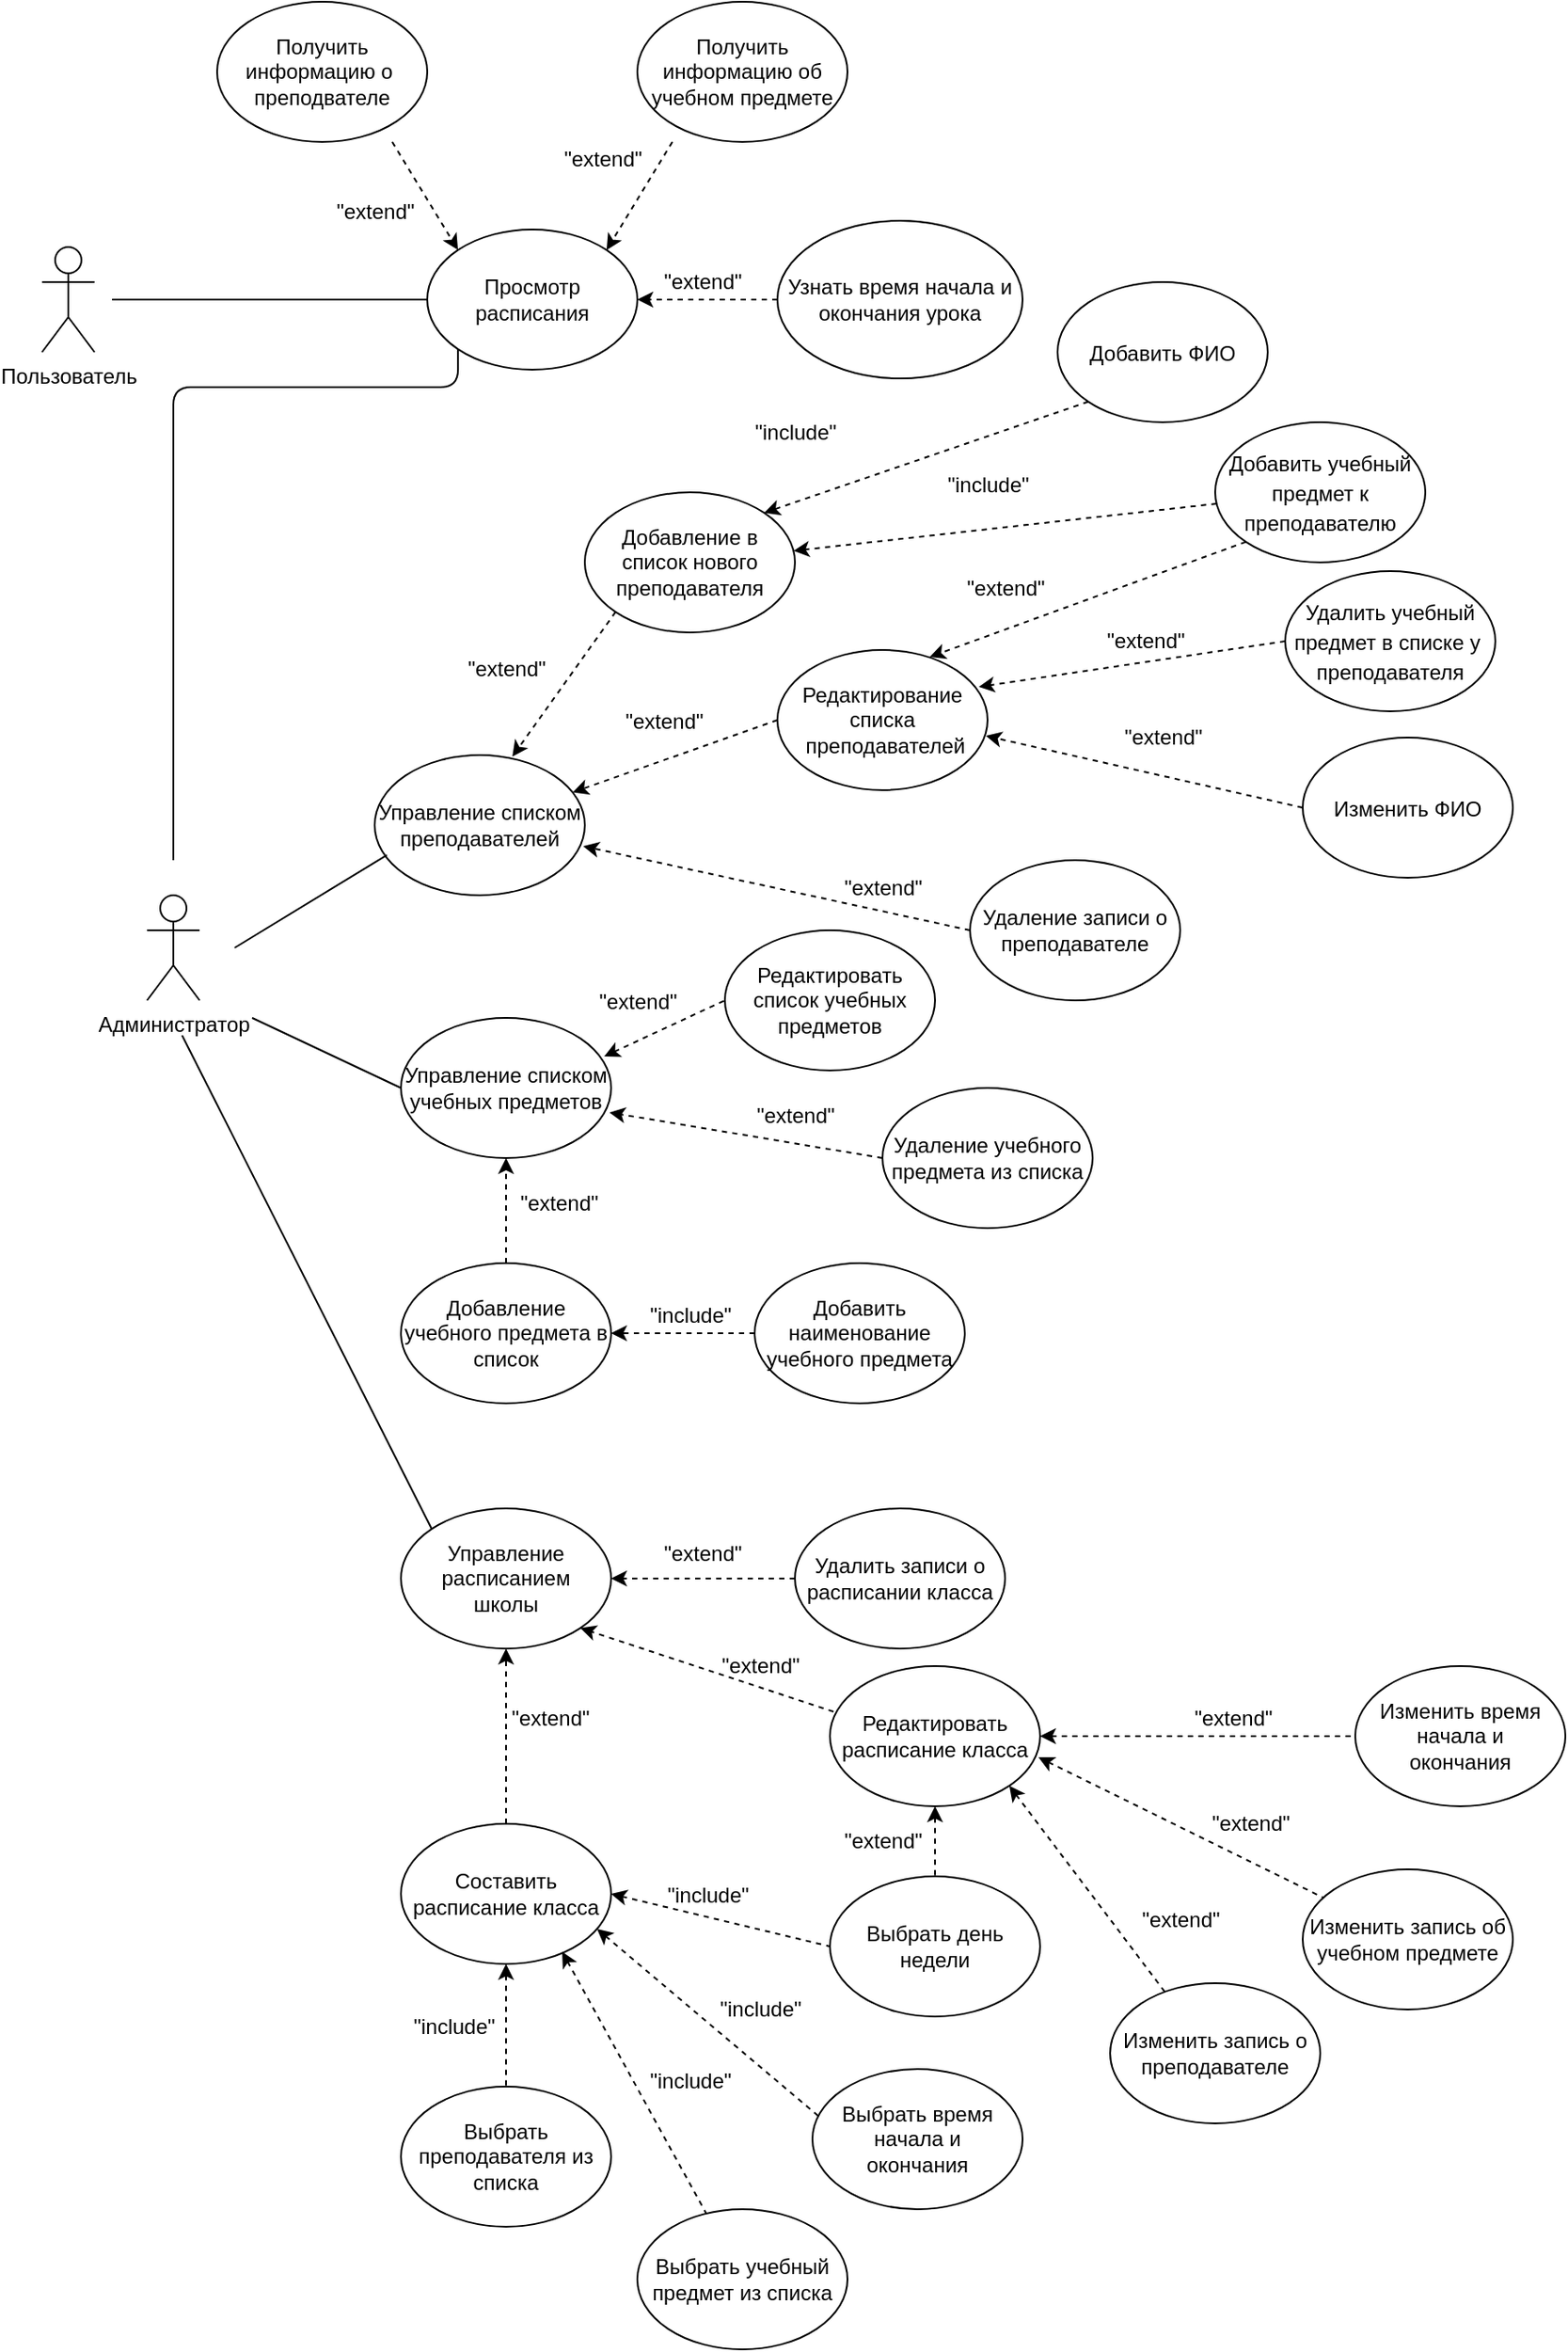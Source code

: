 <mxfile version="15.9.4" type="github">
  <diagram id="U9YUFdOewFuoNrLno5C7" name="Page-1">
    <mxGraphModel dx="868" dy="1619" grid="1" gridSize="10" guides="1" tooltips="1" connect="1" arrows="1" fold="1" page="1" pageScale="1" pageWidth="827" pageHeight="1169" math="0" shadow="0">
      <root>
        <mxCell id="0" />
        <mxCell id="1" parent="0" />
        <mxCell id="TM5iR6sep-qzJjjhXm-r-1" value="Пользователь" style="shape=umlActor;verticalLabelPosition=bottom;verticalAlign=top;html=1;outlineConnect=0;strokeWidth=1;" parent="1" vertex="1">
          <mxGeometry x="130" y="30" width="30" height="60" as="geometry" />
        </mxCell>
        <mxCell id="rDwhiOrbKTiJnj6Wi6EF-13" value="" style="edgeStyle=orthogonalEdgeStyle;rounded=1;orthogonalLoop=1;jettySize=auto;html=1;endArrow=none;endFill=0;entryX=0;entryY=1;entryDx=0;entryDy=0;" parent="1" target="TM5iR6sep-qzJjjhXm-r-4" edge="1">
          <mxGeometry relative="1" as="geometry">
            <mxPoint x="205" y="380" as="sourcePoint" />
            <mxPoint x="205" y="320" as="targetPoint" />
            <Array as="points">
              <mxPoint x="205" y="110" />
              <mxPoint x="368" y="110" />
            </Array>
          </mxGeometry>
        </mxCell>
        <mxCell id="TM5iR6sep-qzJjjhXm-r-2" value="Администратор" style="shape=umlActor;verticalLabelPosition=bottom;verticalAlign=top;html=1;outlineConnect=0;strokeWidth=1;" parent="1" vertex="1">
          <mxGeometry x="190" y="400" width="30" height="60" as="geometry" />
        </mxCell>
        <mxCell id="TM5iR6sep-qzJjjhXm-r-4" value="Просмотр расписания" style="ellipse;whiteSpace=wrap;html=1;strokeWidth=1;" parent="1" vertex="1">
          <mxGeometry x="350" y="20" width="120" height="80" as="geometry" />
        </mxCell>
        <mxCell id="TM5iR6sep-qzJjjhXm-r-10" value="Получить информацию о&amp;nbsp; преподвателе" style="ellipse;whiteSpace=wrap;html=1;strokeWidth=1;" parent="1" vertex="1">
          <mxGeometry x="230" y="-110" width="120" height="80" as="geometry" />
        </mxCell>
        <mxCell id="TM5iR6sep-qzJjjhXm-r-11" value="Получить информацию об учебном предмете" style="ellipse;whiteSpace=wrap;html=1;strokeWidth=1;" parent="1" vertex="1">
          <mxGeometry x="470" y="-110" width="120" height="80" as="geometry" />
        </mxCell>
        <mxCell id="TM5iR6sep-qzJjjhXm-r-12" value="" style="endArrow=classic;html=1;rounded=0;endFill=1;entryX=1;entryY=0;entryDx=0;entryDy=0;strokeWidth=1;dashed=1;" parent="1" target="TM5iR6sep-qzJjjhXm-r-4" edge="1">
          <mxGeometry width="50" height="50" relative="1" as="geometry">
            <mxPoint x="490" y="-30" as="sourcePoint" />
            <mxPoint x="500.5" y="90" as="targetPoint" />
          </mxGeometry>
        </mxCell>
        <mxCell id="TM5iR6sep-qzJjjhXm-r-13" value="" style="endArrow=classic;html=1;rounded=0;endFill=1;entryX=0;entryY=0;entryDx=0;entryDy=0;strokeWidth=1;dashed=1;" parent="1" target="TM5iR6sep-qzJjjhXm-r-4" edge="1">
          <mxGeometry width="50" height="50" relative="1" as="geometry">
            <mxPoint x="330" y="-30" as="sourcePoint" />
            <mxPoint x="399.996" y="110.004" as="targetPoint" />
          </mxGeometry>
        </mxCell>
        <mxCell id="TM5iR6sep-qzJjjhXm-r-15" value="Узнать время начала и окончания урока" style="ellipse;whiteSpace=wrap;html=1;strokeWidth=1;" parent="1" vertex="1">
          <mxGeometry x="550" y="15" width="140" height="90" as="geometry" />
        </mxCell>
        <mxCell id="TM5iR6sep-qzJjjhXm-r-16" value="" style="endArrow=classic;html=1;rounded=0;endFill=1;entryX=1;entryY=0.5;entryDx=0;entryDy=0;strokeWidth=1;exitX=0;exitY=0.5;exitDx=0;exitDy=0;dashed=1;" parent="1" source="TM5iR6sep-qzJjjhXm-r-15" target="TM5iR6sep-qzJjjhXm-r-4" edge="1">
          <mxGeometry width="50" height="50" relative="1" as="geometry">
            <mxPoint x="280" y="60" as="sourcePoint" />
            <mxPoint x="377.574" y="98.284" as="targetPoint" />
          </mxGeometry>
        </mxCell>
        <mxCell id="TM5iR6sep-qzJjjhXm-r-32" value="&lt;font face=&quot;Helvetica&quot;&gt;Управление списком преподавателей&lt;/font&gt;" style="ellipse;whiteSpace=wrap;html=1;fontFamily=Times New Roman;strokeWidth=1;" parent="1" vertex="1">
          <mxGeometry x="320" y="320" width="120" height="80" as="geometry" />
        </mxCell>
        <mxCell id="TM5iR6sep-qzJjjhXm-r-33" value="" style="endArrow=none;html=1;rounded=0;fontFamily=Times New Roman;strokeWidth=1;entryX=0.058;entryY=0.713;entryDx=0;entryDy=0;entryPerimeter=0;" parent="1" target="TM5iR6sep-qzJjjhXm-r-32" edge="1">
          <mxGeometry width="50" height="50" relative="1" as="geometry">
            <mxPoint x="240" y="430" as="sourcePoint" />
            <mxPoint x="335" y="429.5" as="targetPoint" />
          </mxGeometry>
        </mxCell>
        <mxCell id="TM5iR6sep-qzJjjhXm-r-35" value="&lt;font style=&quot;font-size: 12px&quot;&gt;Добавить ФИО&lt;/font&gt;" style="ellipse;whiteSpace=wrap;html=1;fontFamily=Helvetica;fontSize=14;strokeWidth=1;" parent="1" vertex="1">
          <mxGeometry x="710" y="50" width="120" height="80" as="geometry" />
        </mxCell>
        <mxCell id="TM5iR6sep-qzJjjhXm-r-36" value="&lt;font style=&quot;font-size: 12px&quot;&gt;Добавить учебный предмет к преподавателю&lt;/font&gt;" style="ellipse;whiteSpace=wrap;html=1;fontFamily=Helvetica;fontSize=14;strokeWidth=1;" parent="1" vertex="1">
          <mxGeometry x="800" y="130" width="120" height="80" as="geometry" />
        </mxCell>
        <mxCell id="TM5iR6sep-qzJjjhXm-r-37" value="" style="endArrow=classic;html=1;rounded=0;fontFamily=Helvetica;fontSize=12;strokeWidth=1;entryX=1;entryY=0;entryDx=0;entryDy=0;dashed=1;exitX=0;exitY=1;exitDx=0;exitDy=0;" parent="1" source="TM5iR6sep-qzJjjhXm-r-35" target="rDwhiOrbKTiJnj6Wi6EF-16" edge="1">
          <mxGeometry width="50" height="50" relative="1" as="geometry">
            <mxPoint x="285" y="300" as="sourcePoint" />
            <mxPoint x="670" y="270" as="targetPoint" />
          </mxGeometry>
        </mxCell>
        <mxCell id="TM5iR6sep-qzJjjhXm-r-38" value="" style="endArrow=classic;html=1;rounded=0;fontFamily=Helvetica;fontSize=12;strokeWidth=1;dashed=1;" parent="1" source="TM5iR6sep-qzJjjhXm-r-36" target="rDwhiOrbKTiJnj6Wi6EF-16" edge="1">
          <mxGeometry width="50" height="50" relative="1" as="geometry">
            <mxPoint x="405" y="350" as="sourcePoint" />
            <mxPoint x="860" y="260" as="targetPoint" />
          </mxGeometry>
        </mxCell>
        <mxCell id="TM5iR6sep-qzJjjhXm-r-39" value="&lt;h3&gt;&lt;font style=&quot;font-weight: normal ; font-size: 12px&quot;&gt;&quot;include&quot;&lt;/font&gt;&lt;/h3&gt;" style="text;html=1;align=center;verticalAlign=middle;resizable=0;points=[];autosize=1;strokeColor=none;fillColor=none;rotation=0;strokeWidth=1;" parent="1" vertex="1">
          <mxGeometry x="530" y="110" width="60" height="50" as="geometry" />
        </mxCell>
        <mxCell id="TM5iR6sep-qzJjjhXm-r-40" value="&lt;h3&gt;&lt;font style=&quot;font-weight: normal ; font-size: 12px&quot;&gt;&quot;extend&quot;&lt;/font&gt;&lt;/h3&gt;" style="text;html=1;align=center;verticalAlign=middle;resizable=0;points=[];autosize=1;strokeColor=none;fillColor=none;rotation=0;strokeWidth=1;" parent="1" vertex="1">
          <mxGeometry x="455" y="275" width="60" height="50" as="geometry" />
        </mxCell>
        <mxCell id="TM5iR6sep-qzJjjhXm-r-41" value="Управление списком учебных предметов" style="ellipse;whiteSpace=wrap;html=1;fontFamily=Helvetica;fontSize=12;strokeWidth=1;" parent="1" vertex="1">
          <mxGeometry x="335" y="470" width="120" height="80" as="geometry" />
        </mxCell>
        <mxCell id="TM5iR6sep-qzJjjhXm-r-45" value="" style="edgeStyle=orthogonalEdgeStyle;rounded=0;orthogonalLoop=1;jettySize=auto;html=1;fontFamily=Helvetica;fontSize=12;startArrow=none;startFill=0;endArrow=classic;endFill=1;strokeWidth=1;dashed=1;" parent="1" source="TM5iR6sep-qzJjjhXm-r-44" target="TM5iR6sep-qzJjjhXm-r-41" edge="1">
          <mxGeometry relative="1" as="geometry" />
        </mxCell>
        <mxCell id="TM5iR6sep-qzJjjhXm-r-44" value="Добавление учебного предмета в список" style="ellipse;whiteSpace=wrap;html=1;fontFamily=Helvetica;fontSize=12;strokeWidth=1;" parent="1" vertex="1">
          <mxGeometry x="335" y="610" width="120" height="80" as="geometry" />
        </mxCell>
        <mxCell id="TM5iR6sep-qzJjjhXm-r-46" value="&lt;h3&gt;&lt;font style=&quot;font-weight: normal ; font-size: 12px&quot;&gt;&quot;extend&quot;&lt;/font&gt;&lt;/h3&gt;" style="text;html=1;align=center;verticalAlign=middle;resizable=0;points=[];autosize=1;strokeColor=none;fillColor=none;rotation=0;strokeWidth=1;" parent="1" vertex="1">
          <mxGeometry x="395" y="550" width="60" height="50" as="geometry" />
        </mxCell>
        <mxCell id="TM5iR6sep-qzJjjhXm-r-53" value="Редактирование списка&lt;span style=&quot;color: rgba(0 , 0 , 0 , 0) ; font-family: monospace ; font-size: 0px&quot;&gt;%3CmxGraphModel%3E%3Croot%3E%3CmxCell%20id%3D%220%22%2F%3E%3CmxCell%20id%3D%221%22%20parent%3D%220%22%2F%3E%3CmxCell%20id%3D%222%22%20value%3D%22%26lt%3Bh3%26gt%3B%26lt%3Bfont%20style%3D%26quot%3Bfont-weight%3A%20normal%20%3B%20font-size%3A%2012px%26quot%3B%26gt%3B%26quot%3Binclude%26quot%3B%26lt%3B%2Ffont%26gt%3B%26lt%3B%2Fh3%26gt%3B%22%20style%3D%22text%3Bhtml%3D1%3Balign%3Dcenter%3BverticalAlign%3Dmiddle%3Bresizable%3D0%3Bpoints%3D%5B%5D%3Bautosize%3D1%3BstrokeColor%3Dnone%3BfillColor%3Dnone%3Brotation%3D0%3BstrokeWidth%3D1%3B%22%20vertex%3D%221%22%20parent%3D%221%22%3E%3CmxGeometry%20x%3D%22737%22%20y%3D%22900%22%20width%3D%2260%22%20height%3D%2250%22%20as%3D%22geometry%22%2F%3E%3C%2FmxCell%3E%3C%2Froot%3E%3C%2FmxGraphModel%3E&lt;/span&gt;&lt;br&gt;&amp;nbsp;преподавателей" style="ellipse;whiteSpace=wrap;html=1;fontFamily=Helvetica;fontSize=12;strokeWidth=1;" parent="1" vertex="1">
          <mxGeometry x="550" y="260" width="120" height="80" as="geometry" />
        </mxCell>
        <mxCell id="TM5iR6sep-qzJjjhXm-r-54" value="Удаление записи о преподавателе" style="ellipse;whiteSpace=wrap;html=1;fontFamily=Helvetica;fontSize=12;strokeWidth=1;" parent="1" vertex="1">
          <mxGeometry x="660" y="380" width="120" height="80" as="geometry" />
        </mxCell>
        <mxCell id="TM5iR6sep-qzJjjhXm-r-55" value="" style="endArrow=classic;html=1;rounded=0;fontFamily=Helvetica;fontSize=12;strokeWidth=1;exitX=0;exitY=0.5;exitDx=0;exitDy=0;endFill=1;dashed=1;" parent="1" source="TM5iR6sep-qzJjjhXm-r-53" target="TM5iR6sep-qzJjjhXm-r-32" edge="1">
          <mxGeometry width="50" height="50" relative="1" as="geometry">
            <mxPoint x="215" y="530" as="sourcePoint" />
            <mxPoint x="265" y="480" as="targetPoint" />
          </mxGeometry>
        </mxCell>
        <mxCell id="TM5iR6sep-qzJjjhXm-r-57" value="&lt;h3&gt;&lt;font style=&quot;font-weight: normal ; font-size: 12px&quot;&gt;&quot;extend&quot;&lt;/font&gt;&lt;/h3&gt;" style="text;html=1;align=center;verticalAlign=middle;resizable=0;points=[];autosize=1;strokeColor=none;fillColor=none;rotation=0;strokeWidth=1;" parent="1" vertex="1">
          <mxGeometry x="580" y="370" width="60" height="50" as="geometry" />
        </mxCell>
        <mxCell id="TM5iR6sep-qzJjjhXm-r-62" value="Редактировать список учебных предметов" style="ellipse;whiteSpace=wrap;html=1;fontFamily=Helvetica;fontSize=12;strokeWidth=1;" parent="1" vertex="1">
          <mxGeometry x="520" y="420" width="120" height="80" as="geometry" />
        </mxCell>
        <mxCell id="TM5iR6sep-qzJjjhXm-r-64" value="Удаление учебного предмета из списка" style="ellipse;whiteSpace=wrap;html=1;fontFamily=Helvetica;fontSize=12;strokeWidth=1;" parent="1" vertex="1">
          <mxGeometry x="610" y="510" width="120" height="80" as="geometry" />
        </mxCell>
        <mxCell id="TM5iR6sep-qzJjjhXm-r-66" value="&lt;h3&gt;&lt;font style=&quot;font-weight: normal ; font-size: 12px&quot;&gt;&quot;extend&quot;&lt;/font&gt;&lt;/h3&gt;" style="text;html=1;align=center;verticalAlign=middle;resizable=0;points=[];autosize=1;strokeColor=none;fillColor=none;rotation=0;strokeWidth=1;" parent="1" vertex="1">
          <mxGeometry x="530" y="500" width="60" height="50" as="geometry" />
        </mxCell>
        <mxCell id="rDwhiOrbKTiJnj6Wi6EF-8" value="" style="endArrow=none;html=1;rounded=0;endFill=0;entryX=0;entryY=0.5;entryDx=0;entryDy=0;" parent="1" target="TM5iR6sep-qzJjjhXm-r-41" edge="1">
          <mxGeometry width="50" height="50" relative="1" as="geometry">
            <mxPoint x="250" y="470" as="sourcePoint" />
            <mxPoint x="470" y="680" as="targetPoint" />
          </mxGeometry>
        </mxCell>
        <mxCell id="rDwhiOrbKTiJnj6Wi6EF-9" value="" style="endArrow=none;html=1;rounded=0;exitX=0;exitY=0;exitDx=0;exitDy=0;" parent="1" source="TM5iR6sep-qzJjjhXm-r-47" edge="1">
          <mxGeometry width="50" height="50" relative="1" as="geometry">
            <mxPoint x="420" y="730" as="sourcePoint" />
            <mxPoint x="210" y="480" as="targetPoint" />
          </mxGeometry>
        </mxCell>
        <mxCell id="rDwhiOrbKTiJnj6Wi6EF-10" value="" style="endArrow=none;html=1;rounded=1;entryX=0;entryY=0.5;entryDx=0;entryDy=0;" parent="1" target="TM5iR6sep-qzJjjhXm-r-4" edge="1">
          <mxGeometry width="50" height="50" relative="1" as="geometry">
            <mxPoint x="170" y="60" as="sourcePoint" />
            <mxPoint x="610" y="-100" as="targetPoint" />
          </mxGeometry>
        </mxCell>
        <mxCell id="rDwhiOrbKTiJnj6Wi6EF-16" value="Добавление в список нового преподавателя" style="ellipse;whiteSpace=wrap;html=1;fontFamily=Helvetica;fontSize=12;strokeWidth=1;" parent="1" vertex="1">
          <mxGeometry x="440" y="170" width="120" height="80" as="geometry" />
        </mxCell>
        <mxCell id="rDwhiOrbKTiJnj6Wi6EF-17" value="" style="endArrow=classic;html=1;rounded=0;fontFamily=Helvetica;fontSize=12;strokeWidth=1;entryX=0.655;entryY=0.011;entryDx=0;entryDy=0;exitX=0;exitY=1;exitDx=0;exitDy=0;endFill=1;dashed=1;entryPerimeter=0;" parent="1" source="rDwhiOrbKTiJnj6Wi6EF-16" target="TM5iR6sep-qzJjjhXm-r-32" edge="1">
          <mxGeometry width="50" height="50" relative="1" as="geometry">
            <mxPoint x="595" y="440" as="sourcePoint" />
            <mxPoint x="465" y="440" as="targetPoint" />
          </mxGeometry>
        </mxCell>
        <mxCell id="rDwhiOrbKTiJnj6Wi6EF-18" value="&lt;h3&gt;&lt;font style=&quot;font-weight: normal ; font-size: 12px&quot;&gt;&quot;include&quot;&lt;/font&gt;&lt;/h3&gt;" style="text;html=1;align=center;verticalAlign=middle;resizable=0;points=[];autosize=1;strokeColor=none;fillColor=none;rotation=0;strokeWidth=1;" parent="1" vertex="1">
          <mxGeometry x="640" y="140" width="60" height="50" as="geometry" />
        </mxCell>
        <mxCell id="rDwhiOrbKTiJnj6Wi6EF-19" value="&lt;h3&gt;&lt;font style=&quot;font-weight: normal ; font-size: 12px&quot;&gt;&quot;extend&quot;&lt;/font&gt;&lt;/h3&gt;" style="text;html=1;align=center;verticalAlign=middle;resizable=0;points=[];autosize=1;strokeColor=none;fillColor=none;rotation=0;strokeWidth=1;" parent="1" vertex="1">
          <mxGeometry x="365" y="245" width="60" height="50" as="geometry" />
        </mxCell>
        <mxCell id="rDwhiOrbKTiJnj6Wi6EF-21" value="&lt;font style=&quot;font-size: 12px&quot;&gt;Удалить учебный предмет в списке у&amp;nbsp; преподавателя&lt;/font&gt;" style="ellipse;whiteSpace=wrap;html=1;fontFamily=Helvetica;fontSize=14;strokeWidth=1;" parent="1" vertex="1">
          <mxGeometry x="840" y="215" width="120" height="80" as="geometry" />
        </mxCell>
        <mxCell id="rDwhiOrbKTiJnj6Wi6EF-22" value="&lt;font style=&quot;font-size: 12px&quot;&gt;Изменить ФИО&lt;/font&gt;" style="ellipse;whiteSpace=wrap;html=1;fontFamily=Helvetica;fontSize=14;strokeWidth=1;" parent="1" vertex="1">
          <mxGeometry x="850" y="310" width="120" height="80" as="geometry" />
        </mxCell>
        <mxCell id="rDwhiOrbKTiJnj6Wi6EF-23" value="" style="endArrow=classic;html=1;rounded=0;fontFamily=Helvetica;fontSize=12;strokeWidth=1;dashed=1;exitX=0;exitY=0.5;exitDx=0;exitDy=0;entryX=0.958;entryY=0.263;entryDx=0;entryDy=0;entryPerimeter=0;" parent="1" source="rDwhiOrbKTiJnj6Wi6EF-21" target="TM5iR6sep-qzJjjhXm-r-53" edge="1">
          <mxGeometry width="50" height="50" relative="1" as="geometry">
            <mxPoint x="847.073" y="311.129" as="sourcePoint" />
            <mxPoint x="650.0" y="390.0" as="targetPoint" />
          </mxGeometry>
        </mxCell>
        <mxCell id="rDwhiOrbKTiJnj6Wi6EF-24" value="&quot;extend&quot;" style="text;html=1;align=center;verticalAlign=middle;resizable=0;points=[];autosize=1;strokeColor=none;fillColor=none;" parent="1" vertex="1">
          <mxGeometry x="730" y="245" width="60" height="20" as="geometry" />
        </mxCell>
        <mxCell id="rDwhiOrbKTiJnj6Wi6EF-27" value="" style="endArrow=classic;html=1;rounded=0;dashed=1;exitX=0;exitY=0.5;exitDx=0;exitDy=0;entryX=0.992;entryY=0.613;entryDx=0;entryDy=0;entryPerimeter=0;" parent="1" source="rDwhiOrbKTiJnj6Wi6EF-22" target="TM5iR6sep-qzJjjhXm-r-53" edge="1">
          <mxGeometry width="50" height="50" relative="1" as="geometry">
            <mxPoint x="570" y="340" as="sourcePoint" />
            <mxPoint x="620" y="290" as="targetPoint" />
          </mxGeometry>
        </mxCell>
        <mxCell id="rDwhiOrbKTiJnj6Wi6EF-28" value="&quot;extend&quot;" style="text;html=1;align=center;verticalAlign=middle;resizable=0;points=[];autosize=1;strokeColor=none;fillColor=none;" parent="1" vertex="1">
          <mxGeometry x="740" y="300" width="60" height="20" as="geometry" />
        </mxCell>
        <mxCell id="rDwhiOrbKTiJnj6Wi6EF-29" value="" style="endArrow=classic;html=1;rounded=0;fontFamily=Helvetica;fontSize=12;strokeWidth=1;dashed=1;exitX=0;exitY=1;exitDx=0;exitDy=0;entryX=0.725;entryY=0.05;entryDx=0;entryDy=0;entryPerimeter=0;" parent="1" source="TM5iR6sep-qzJjjhXm-r-36" target="TM5iR6sep-qzJjjhXm-r-53" edge="1">
          <mxGeometry width="50" height="50" relative="1" as="geometry">
            <mxPoint x="840" y="329.04" as="sourcePoint" />
            <mxPoint x="699.778" y="413.375" as="targetPoint" />
          </mxGeometry>
        </mxCell>
        <mxCell id="rDwhiOrbKTiJnj6Wi6EF-30" value="&quot;extend&quot;" style="text;html=1;align=center;verticalAlign=middle;resizable=0;points=[];autosize=1;strokeColor=none;fillColor=none;" parent="1" vertex="1">
          <mxGeometry x="650" y="215" width="60" height="20" as="geometry" />
        </mxCell>
        <mxCell id="rDwhiOrbKTiJnj6Wi6EF-31" value="&lt;h3&gt;&lt;font style=&quot;font-weight: normal ; font-size: 12px&quot;&gt;&quot;extend&quot;&lt;/font&gt;&lt;/h3&gt;" style="text;html=1;align=center;verticalAlign=middle;resizable=0;points=[];autosize=1;strokeColor=none;fillColor=none;rotation=0;strokeWidth=1;" parent="1" vertex="1">
          <mxGeometry x="440" y="435" width="60" height="50" as="geometry" />
        </mxCell>
        <mxCell id="rDwhiOrbKTiJnj6Wi6EF-32" value="" style="endArrow=classic;html=1;rounded=0;dashed=1;exitX=0;exitY=0.5;exitDx=0;exitDy=0;entryX=0.992;entryY=0.675;entryDx=0;entryDy=0;entryPerimeter=0;" parent="1" source="TM5iR6sep-qzJjjhXm-r-64" target="TM5iR6sep-qzJjjhXm-r-41" edge="1">
          <mxGeometry width="50" height="50" relative="1" as="geometry">
            <mxPoint x="520" y="800" as="sourcePoint" />
            <mxPoint x="450" y="520" as="targetPoint" />
          </mxGeometry>
        </mxCell>
        <mxCell id="rDwhiOrbKTiJnj6Wi6EF-35" value="Добавить наименование учебного предмета" style="ellipse;whiteSpace=wrap;html=1;fontFamily=Helvetica;fontSize=12;strokeWidth=1;" parent="1" vertex="1">
          <mxGeometry x="537" y="610" width="120" height="80" as="geometry" />
        </mxCell>
        <mxCell id="rDwhiOrbKTiJnj6Wi6EF-36" value="" style="endArrow=classic;html=1;rounded=0;dashed=1;entryX=1;entryY=0.5;entryDx=0;entryDy=0;exitX=0;exitY=0.5;exitDx=0;exitDy=0;" parent="1" source="rDwhiOrbKTiJnj6Wi6EF-35" target="TM5iR6sep-qzJjjhXm-r-44" edge="1">
          <mxGeometry width="50" height="50" relative="1" as="geometry">
            <mxPoint x="727.574" y="661.716" as="sourcePoint" />
            <mxPoint x="447.426" y="598.284" as="targetPoint" />
          </mxGeometry>
        </mxCell>
        <mxCell id="rDwhiOrbKTiJnj6Wi6EF-37" value="&quot;include&quot;" style="text;html=1;align=center;verticalAlign=middle;resizable=0;points=[];autosize=1;strokeColor=none;fillColor=none;" parent="1" vertex="1">
          <mxGeometry x="470" y="630" width="60" height="20" as="geometry" />
        </mxCell>
        <mxCell id="TM5iR6sep-qzJjjhXm-r-19" value="Составить расписание класса&lt;span style=&quot;color: rgba(0 , 0 , 0 , 0) ; font-family: monospace ; font-size: 0px&quot;&gt;%3CmxGraphModel%3E%3Croot%3E%3CmxCell%20id%3D%220%22%2F%3E%3CmxCell%20id%3D%221%22%20parent%3D%220%22%2F%3E%3CmxCell%20id%3D%222%22%20value%3D%22%D0%A1%D0%BE%D1%81%D1%82%D0%B0%D0%B2%D0%B8%D1%82%D1%8C%20%D1%80%D0%B0%D1%81%D0%BF%D0%B8%D1%81%D0%B0%D0%BD%D0%B8%D0%B5%22%20style%3D%22ellipse%3BwhiteSpace%3Dwrap%3Bhtml%3D1%3BstrokeWidth%3D1%3B%22%20vertex%3D%221%22%20parent%3D%221%22%3E%3CmxGeometry%20x%3D%22335%22%20y%3D%22930%22%20width%3D%22120%22%20height%3D%2280%22%20as%3D%22geometry%22%2F%3E%3C%2FmxCell%3E%3C%2Froot%3E%3C%2FmxGraphModel%3E&lt;/span&gt;" style="ellipse;whiteSpace=wrap;html=1;strokeWidth=1;" parent="1" vertex="1">
          <mxGeometry x="335" y="930" width="120" height="80" as="geometry" />
        </mxCell>
        <mxCell id="TM5iR6sep-qzJjjhXm-r-20" value="Выбрать время начала и &lt;br&gt;окончания&lt;span style=&quot;color: rgba(0 , 0 , 0 , 0) ; font-family: monospace ; font-size: 0px&quot;&gt;%3CmxGraphModel%3E%3Croot%3E%3CmxCell%20id%3D%220%22%2F%3E%3CmxCell%20id%3D%221%22%20parent%3D%220%22%2F%3E%3CmxCell%20id%3D%222%22%20value%3D%22%D0%9F%D1%80%D0%BE%D1%81%D0%BC%D0%BE%D1%82%D1%80%20%D1%80%D0%B0%D1%81%D0%BF%D0%B8%D1%81%D0%B0%D0%BD%D0%B8%D1%8F%22%20style%3D%22ellipse%3BwhiteSpace%3Dwrap%3Bhtml%3D1%3B%22%20vertex%3D%221%22%20parent%3D%221%22%3E%3CmxGeometry%20x%3D%22310%22%20y%3D%2260%22%20width%3D%22120%22%20height%3D%2280%22%20as%3D%22geometry%22%2F%3E%3C%2FmxCell%3E%3C%2Froot%3E%3C%2FmxGraphModel%3E&lt;/span&gt;" style="ellipse;whiteSpace=wrap;html=1;strokeWidth=1;" parent="1" vertex="1">
          <mxGeometry x="570" y="1070" width="120" height="80" as="geometry" />
        </mxCell>
        <mxCell id="TM5iR6sep-qzJjjhXm-r-21" value="Выбрать преподавателя из списка&lt;span style=&quot;color: rgba(0 , 0 , 0 , 0) ; font-family: monospace ; font-size: 0px&quot;&gt;%3CmxGraphModel%3E%3Croot%3E%3CmxCell%20id%3D%220%22%2F%3E%3CmxCell%20id%3D%221%22%20parent%3D%220%22%2F%3E%3CmxCell%20id%3D%222%22%20value%3D%22%D0%9F%D1%80%D0%BE%D1%81%D0%BC%D0%BE%D1%82%D1%80%20%D1%80%D0%B0%D1%81%D0%BF%D0%B8%D1%81%D0%B0%D0%BD%D0%B8%D1%8F%22%20style%3D%22ellipse%3BwhiteSpace%3Dwrap%3Bhtml%3D1%3B%22%20vertex%3D%221%22%20parent%3D%221%22%3E%3CmxGeometry%20x%3D%22310%22%20y%3D%2260%22%20width%3D%22120%22%20height%3D%2280%22%20as%3D%22geometry%22%2F%3E%3C%2FmxCell%3E%3C%2Froot%3E%3C%2FmxGraphMod&lt;/span&gt;" style="ellipse;whiteSpace=wrap;html=1;strokeWidth=1;" parent="1" vertex="1">
          <mxGeometry x="335" y="1080" width="120" height="80" as="geometry" />
        </mxCell>
        <mxCell id="TM5iR6sep-qzJjjhXm-r-22" value="Выбрать учебный предмет из списка&lt;span style=&quot;color: rgba(0 , 0 , 0 , 0) ; font-family: monospace ; font-size: 0px&quot;&gt;%3CmxGraphModel%3E%3Croot%3E%3CmxCell%20id%3D%220%22%2F%3E%3CmxCell%20id%3D%221%22%20parent%3D%220%22%2F%3E%3CmxCell%20id%3D%222%22%20value%3D%22%D0%9F%D1%80%D0%BE%D1%81%D0%BC%D0%BE%D1%82%D1%80%20%D1%80%D0%B0%D1%81%D0%BF%D0%B8%D1%81%D0%B0%D0%BD%D0%B8%D1%8F%22%20style%3D%22ellipse%3BwhiteSpace%3Dwrap%3Bhtml%3D1%3B%22%20vertex%3D%221%22%20parent%3D%221%22%3E%3CmxGeometry%20x%3D%22310%22%20y%3D%2260%22%20width%3D%22120%22%20height%3D%2280%22%20as%3D%22geometry%22%2F%3E%3C%2FmxCell%3E%3C%2Froot%3E%3C%2FmxGraphModиз&lt;/span&gt;" style="ellipse;whiteSpace=wrap;html=1;strokeWidth=1;" parent="1" vertex="1">
          <mxGeometry x="470" y="1150" width="120" height="80" as="geometry" />
        </mxCell>
        <mxCell id="TM5iR6sep-qzJjjhXm-r-47" value="Управление расписанием &lt;br&gt;школы" style="ellipse;whiteSpace=wrap;html=1;fontFamily=Helvetica;fontSize=12;strokeWidth=1;" parent="1" vertex="1">
          <mxGeometry x="335" y="750" width="120" height="80" as="geometry" />
        </mxCell>
        <mxCell id="TM5iR6sep-qzJjjhXm-r-48" value="" style="endArrow=classic;html=1;rounded=0;fontFamily=Helvetica;fontSize=12;strokeWidth=1;endFill=1;dashed=1;entryX=0.5;entryY=1;entryDx=0;entryDy=0;" parent="1" source="TM5iR6sep-qzJjjhXm-r-19" target="TM5iR6sep-qzJjjhXm-r-47" edge="1">
          <mxGeometry width="50" height="50" relative="1" as="geometry">
            <mxPoint x="555" y="960" as="sourcePoint" />
            <mxPoint x="505" y="1010" as="targetPoint" />
          </mxGeometry>
        </mxCell>
        <mxCell id="TM5iR6sep-qzJjjhXm-r-59" value="" style="edgeStyle=orthogonalEdgeStyle;rounded=0;orthogonalLoop=1;jettySize=auto;html=1;dashed=1;fontFamily=Helvetica;fontSize=12;startArrow=none;startFill=0;endArrow=classic;endFill=1;strokeWidth=1;entryX=1;entryY=0.5;entryDx=0;entryDy=0;" parent="1" source="TM5iR6sep-qzJjjhXm-r-49" target="TM5iR6sep-qzJjjhXm-r-47" edge="1">
          <mxGeometry relative="1" as="geometry">
            <mxPoint x="245" y="790" as="targetPoint" />
            <Array as="points">
              <mxPoint x="490" y="790" />
              <mxPoint x="490" y="790" />
            </Array>
          </mxGeometry>
        </mxCell>
        <mxCell id="TM5iR6sep-qzJjjhXm-r-49" value="Удалить записи о расписании класса" style="ellipse;whiteSpace=wrap;html=1;fontFamily=Helvetica;fontSize=12;strokeWidth=1;" parent="1" vertex="1">
          <mxGeometry x="560" y="750" width="120" height="80" as="geometry" />
        </mxCell>
        <mxCell id="TM5iR6sep-qzJjjhXm-r-50" value="Выбрать день недели" style="ellipse;whiteSpace=wrap;html=1;strokeWidth=1;" parent="1" vertex="1">
          <mxGeometry x="580" y="960" width="120" height="80" as="geometry" />
        </mxCell>
        <mxCell id="TM5iR6sep-qzJjjhXm-r-51" value="" style="endArrow=none;dashed=1;html=1;strokeWidth=1;rounded=0;endFill=0;startArrow=classic;startFill=1;entryX=0;entryY=0.5;entryDx=0;entryDy=0;exitX=1;exitY=0.5;exitDx=0;exitDy=0;" parent="1" source="TM5iR6sep-qzJjjhXm-r-19" target="TM5iR6sep-qzJjjhXm-r-50" edge="1">
          <mxGeometry width="50" height="50" relative="1" as="geometry">
            <mxPoint x="345" y="980" as="sourcePoint" />
            <mxPoint x="245" y="880" as="targetPoint" />
          </mxGeometry>
        </mxCell>
        <mxCell id="TM5iR6sep-qzJjjhXm-r-60" value="&lt;h3&gt;&lt;font style=&quot;font-weight: normal ; font-size: 12px&quot;&gt;&quot;extend&quot;&lt;/font&gt;&lt;/h3&gt;" style="text;html=1;align=center;verticalAlign=middle;resizable=0;points=[];autosize=1;strokeColor=none;fillColor=none;rotation=0;strokeWidth=1;" parent="1" vertex="1">
          <mxGeometry x="477" y="750" width="60" height="50" as="geometry" />
        </mxCell>
        <mxCell id="rDwhiOrbKTiJnj6Wi6EF-4" value="" style="group" parent="1" vertex="1" connectable="0">
          <mxGeometry x="335" y="1020" width="60" height="50" as="geometry" />
        </mxCell>
        <mxCell id="TM5iR6sep-qzJjjhXm-r-28" value="&lt;h3&gt;&lt;font style=&quot;font-weight: normal ; font-size: 12px&quot;&gt;&quot;include&quot;&lt;/font&gt;&lt;/h3&gt;" style="text;html=1;align=center;verticalAlign=middle;resizable=0;points=[];autosize=1;strokeColor=none;fillColor=none;rotation=0;strokeWidth=1;" parent="rDwhiOrbKTiJnj6Wi6EF-4" vertex="1">
          <mxGeometry width="60" height="50" as="geometry" />
        </mxCell>
        <mxCell id="TM5iR6sep-qzJjjhXm-r-27" value="&lt;h3&gt;&lt;font style=&quot;font-weight: normal ; font-size: 12px&quot;&gt;&quot;include&quot;&lt;/font&gt;&lt;/h3&gt;" style="text;html=1;align=center;verticalAlign=middle;resizable=0;points=[];autosize=1;strokeColor=none;fillColor=none;rotation=0;strokeWidth=1;" parent="1" vertex="1">
          <mxGeometry x="480" y="945" width="60" height="50" as="geometry" />
        </mxCell>
        <mxCell id="TM5iR6sep-qzJjjhXm-r-23" value="" style="endArrow=none;dashed=1;html=1;strokeWidth=1;rounded=0;endFill=0;startArrow=classic;startFill=1;exitX=0.767;exitY=0.913;exitDx=0;exitDy=0;exitPerimeter=0;" parent="1" source="TM5iR6sep-qzJjjhXm-r-19" target="TM5iR6sep-qzJjjhXm-r-22" edge="1">
          <mxGeometry width="50" height="50" relative="1" as="geometry">
            <mxPoint x="325" y="970" as="sourcePoint" />
            <mxPoint x="245" y="970" as="targetPoint" />
          </mxGeometry>
        </mxCell>
        <mxCell id="TM5iR6sep-qzJjjhXm-r-24" value="&lt;h3&gt;&lt;font style=&quot;font-weight: normal ; font-size: 12px&quot;&gt;&quot;include&quot;&lt;/font&gt;&lt;/h3&gt;" style="text;html=1;align=center;verticalAlign=middle;resizable=0;points=[];autosize=1;strokeColor=none;fillColor=none;strokeWidth=1;" parent="1" vertex="1">
          <mxGeometry x="470" y="1051" width="60" height="50" as="geometry" />
        </mxCell>
        <mxCell id="rDwhiOrbKTiJnj6Wi6EF-5" value="" style="endArrow=none;dashed=1;html=1;strokeWidth=1;rounded=0;endFill=0;startArrow=classic;startFill=1;entryX=0.036;entryY=0.345;entryDx=0;entryDy=0;exitX=0.933;exitY=0.75;exitDx=0;exitDy=0;exitPerimeter=0;entryPerimeter=0;" parent="1" source="TM5iR6sep-qzJjjhXm-r-19" target="TM5iR6sep-qzJjjhXm-r-20" edge="1">
          <mxGeometry width="50" height="50" relative="1" as="geometry">
            <mxPoint x="447.426" y="1008.284" as="sourcePoint" />
            <mxPoint x="561.642" y="1099.242" as="targetPoint" />
          </mxGeometry>
        </mxCell>
        <mxCell id="rDwhiOrbKTiJnj6Wi6EF-6" value="&lt;h3&gt;&lt;font style=&quot;font-weight: normal ; font-size: 12px&quot;&gt;&quot;include&quot;&lt;/font&gt;&lt;/h3&gt;" style="text;html=1;align=center;verticalAlign=middle;resizable=0;points=[];autosize=1;strokeColor=none;fillColor=none;rotation=0;strokeWidth=1;" parent="1" vertex="1">
          <mxGeometry x="510" y="1010" width="60" height="50" as="geometry" />
        </mxCell>
        <mxCell id="TM5iR6sep-qzJjjhXm-r-31" value="" style="endArrow=none;dashed=1;html=1;strokeWidth=1;rounded=0;endFill=0;startArrow=classic;startFill=1;exitX=0.5;exitY=1;exitDx=0;exitDy=0;entryX=0.5;entryY=0;entryDx=0;entryDy=0;" parent="1" source="TM5iR6sep-qzJjjhXm-r-19" target="TM5iR6sep-qzJjjhXm-r-21" edge="1">
          <mxGeometry width="50" height="50" relative="1" as="geometry">
            <mxPoint x="960" y="1769" as="sourcePoint" />
            <mxPoint x="871.619" y="1830.187" as="targetPoint" />
          </mxGeometry>
        </mxCell>
        <mxCell id="rDwhiOrbKTiJnj6Wi6EF-38" value="&quot;extend&quot;" style="text;html=1;align=center;verticalAlign=middle;resizable=0;points=[];autosize=1;strokeColor=none;fillColor=none;" parent="1" vertex="1">
          <mxGeometry x="390" y="860" width="60" height="20" as="geometry" />
        </mxCell>
        <mxCell id="rDwhiOrbKTiJnj6Wi6EF-39" value="Редактировать расписание класса" style="ellipse;whiteSpace=wrap;html=1;strokeWidth=1;" parent="1" vertex="1">
          <mxGeometry x="580" y="840" width="120" height="80" as="geometry" />
        </mxCell>
        <mxCell id="rDwhiOrbKTiJnj6Wi6EF-40" value="" style="endArrow=classic;html=1;rounded=0;fontFamily=Helvetica;fontSize=12;strokeWidth=1;endFill=1;dashed=1;entryX=1;entryY=1;entryDx=0;entryDy=0;exitX=0.017;exitY=0.325;exitDx=0;exitDy=0;exitPerimeter=0;" parent="1" source="rDwhiOrbKTiJnj6Wi6EF-39" target="TM5iR6sep-qzJjjhXm-r-47" edge="1">
          <mxGeometry width="50" height="50" relative="1" as="geometry">
            <mxPoint x="405" y="940" as="sourcePoint" />
            <mxPoint x="405" y="840" as="targetPoint" />
          </mxGeometry>
        </mxCell>
        <mxCell id="rDwhiOrbKTiJnj6Wi6EF-41" value="&quot;extend&quot;" style="text;html=1;align=center;verticalAlign=middle;resizable=0;points=[];autosize=1;strokeColor=none;fillColor=none;" parent="1" vertex="1">
          <mxGeometry x="510" y="830" width="60" height="20" as="geometry" />
        </mxCell>
        <mxCell id="rDwhiOrbKTiJnj6Wi6EF-45" value="Изменить время начала и &lt;br&gt;окончания&lt;span style=&quot;color: rgba(0 , 0 , 0 , 0) ; font-family: monospace ; font-size: 0px&quot;&gt;%3CmxGraphModel%3E%3Croot%3E%3CmxCell%20id%3D%220%22%2F%3E%3CmxCell%20id%3D%221%22%20parent%3D%220%22%2F%3E%3CmxCell%20id%3D%222%22%20value%3D%22%D0%9F%D1%80%D0%BE%D1%81%D0%BC%D0%BE%D1%82%D1%80%20%D1%80%D0%B0%D1%81%D0%BF%D0%B8%D1%81%D0%B0%D0%BD%D0%B8%D1%8F%22%20style%3D%22ellipse%3BwhiteSpace%3Dwrap%3Bhtml%3D1%3B%22%20vertex%3D%221%22%20parent%3D%221%22%3E%3CmxGeometry%20x%3D%22310%22%20y%3D%2260%22%20width%3D%22120%22%20height%3D%2280%22%20as%3D%22geometry%22%2F%3E%3C%2FmxCell%3E%3C%2Froot%3E%3C%2FmxGraphModel%3E&lt;/span&gt;" style="ellipse;whiteSpace=wrap;html=1;strokeWidth=1;" parent="1" vertex="1">
          <mxGeometry x="880" y="840" width="120" height="80" as="geometry" />
        </mxCell>
        <mxCell id="rDwhiOrbKTiJnj6Wi6EF-46" value="Изменить запись о преподавателе" style="ellipse;whiteSpace=wrap;html=1;strokeWidth=1;" parent="1" vertex="1">
          <mxGeometry x="740" y="1021" width="120" height="80" as="geometry" />
        </mxCell>
        <mxCell id="rDwhiOrbKTiJnj6Wi6EF-47" value="Изменить запись об учебном предмете&lt;span style=&quot;color: rgba(0 , 0 , 0 , 0) ; font-family: monospace ; font-size: 0px&quot;&gt;%3CmxGraphModel%3E%3Croot%3E%3CmxCell%20id%3D%220%22%2F%3E%3CmxCell%20id%3D%221%22%20parent%3D%220%22%2F%3E%3CmxCell%20id%3D%222%22%20value%3D%22%D0%9F%D1%80%D0%BE%D1%81%D0%BC%D0%BE%D1%82%D1%80%20%D1%80%D0%B0%D1%81%D0%BF%D0%B8%D1%81%D0%B0%D0%BD%D0%B8%D1%8F%22%20style%3D%22ellipse%3BwhiteSpace%3Dwrap%3Bhtml%3D1%3B%22%20vertex%3D%221%22%20parent%3D%221%22%3E%3CmxGeometry%20x%3D%22310%22%20y%3D%2260%22%20width%3D%22120%22%20height%3D%2280%22%20as%3D%22geometry%22%2F%3E%3C%2FmxCell%3E%3C%2Froot%3E%3C%2FmxGraphMod&lt;/span&gt;" style="ellipse;whiteSpace=wrap;html=1;strokeWidth=1;" parent="1" vertex="1">
          <mxGeometry x="850" y="956" width="120" height="80" as="geometry" />
        </mxCell>
        <mxCell id="rDwhiOrbKTiJnj6Wi6EF-49" value="" style="endArrow=none;dashed=1;html=1;strokeWidth=1;rounded=0;endFill=0;startArrow=classic;startFill=1;entryX=0.5;entryY=0;entryDx=0;entryDy=0;exitX=0.5;exitY=1;exitDx=0;exitDy=0;" parent="1" source="rDwhiOrbKTiJnj6Wi6EF-39" target="TM5iR6sep-qzJjjhXm-r-50" edge="1">
          <mxGeometry width="50" height="50" relative="1" as="geometry">
            <mxPoint x="850" y="900" as="sourcePoint" />
            <mxPoint x="947" y="890" as="targetPoint" />
          </mxGeometry>
        </mxCell>
        <mxCell id="rDwhiOrbKTiJnj6Wi6EF-52" value="" style="endArrow=none;dashed=1;html=1;strokeWidth=1;rounded=0;endFill=0;startArrow=classic;startFill=1;exitX=0.992;exitY=0.65;exitDx=0;exitDy=0;exitPerimeter=0;" parent="1" source="rDwhiOrbKTiJnj6Wi6EF-39" target="rDwhiOrbKTiJnj6Wi6EF-47" edge="1">
          <mxGeometry width="50" height="50" relative="1" as="geometry">
            <mxPoint x="822.04" y="933.04" as="sourcePoint" />
            <mxPoint x="640" y="900" as="targetPoint" />
          </mxGeometry>
        </mxCell>
        <mxCell id="rDwhiOrbKTiJnj6Wi6EF-54" value="" style="endArrow=none;dashed=1;html=1;strokeWidth=1;rounded=0;endFill=0;startArrow=classic;startFill=1;entryX=0;entryY=0.5;entryDx=0;entryDy=0;exitX=1;exitY=0.5;exitDx=0;exitDy=0;" parent="1" source="rDwhiOrbKTiJnj6Wi6EF-39" target="rDwhiOrbKTiJnj6Wi6EF-45" edge="1">
          <mxGeometry width="50" height="50" relative="1" as="geometry">
            <mxPoint x="841.96" y="920" as="sourcePoint" />
            <mxPoint x="956.642" y="1029.242" as="targetPoint" />
          </mxGeometry>
        </mxCell>
        <mxCell id="rDwhiOrbKTiJnj6Wi6EF-56" value="" style="endArrow=none;dashed=1;html=1;strokeWidth=1;rounded=0;endFill=0;startArrow=classic;startFill=1;exitX=1;exitY=1;exitDx=0;exitDy=0;entryX=0.267;entryY=0.075;entryDx=0;entryDy=0;entryPerimeter=0;" parent="1" source="rDwhiOrbKTiJnj6Wi6EF-39" target="rDwhiOrbKTiJnj6Wi6EF-46" edge="1">
          <mxGeometry width="50" height="50" relative="1" as="geometry">
            <mxPoint x="790" y="940" as="sourcePoint" />
            <mxPoint x="740" y="1030" as="targetPoint" />
          </mxGeometry>
        </mxCell>
        <mxCell id="rDwhiOrbKTiJnj6Wi6EF-57" value="&quot;extend&quot;" style="text;html=1;align=center;verticalAlign=middle;resizable=0;points=[];autosize=1;strokeColor=none;fillColor=none;" parent="1" vertex="1">
          <mxGeometry x="580" y="930" width="60" height="20" as="geometry" />
        </mxCell>
        <mxCell id="rDwhiOrbKTiJnj6Wi6EF-58" value="&quot;extend&quot;" style="text;html=1;align=center;verticalAlign=middle;resizable=0;points=[];autosize=1;strokeColor=none;fillColor=none;" parent="1" vertex="1">
          <mxGeometry x="780" y="860" width="60" height="20" as="geometry" />
        </mxCell>
        <mxCell id="rDwhiOrbKTiJnj6Wi6EF-59" value="&quot;extend&quot;" style="text;html=1;align=center;verticalAlign=middle;resizable=0;points=[];autosize=1;strokeColor=none;fillColor=none;" parent="1" vertex="1">
          <mxGeometry x="790" y="920" width="60" height="20" as="geometry" />
        </mxCell>
        <mxCell id="rDwhiOrbKTiJnj6Wi6EF-60" value="&quot;extend&quot;" style="text;html=1;align=center;verticalAlign=middle;resizable=0;points=[];autosize=1;strokeColor=none;fillColor=none;" parent="1" vertex="1">
          <mxGeometry x="750" y="975" width="60" height="20" as="geometry" />
        </mxCell>
        <mxCell id="rDwhiOrbKTiJnj6Wi6EF-61" value="&quot;extend&quot;" style="text;html=1;align=center;verticalAlign=middle;resizable=0;points=[];autosize=1;strokeColor=none;fillColor=none;" parent="1" vertex="1">
          <mxGeometry x="290" width="60" height="20" as="geometry" />
        </mxCell>
        <mxCell id="rDwhiOrbKTiJnj6Wi6EF-62" value="&quot;extend&quot;" style="text;html=1;align=center;verticalAlign=middle;resizable=0;points=[];autosize=1;strokeColor=none;fillColor=none;" parent="1" vertex="1">
          <mxGeometry x="420" y="-30" width="60" height="20" as="geometry" />
        </mxCell>
        <mxCell id="rDwhiOrbKTiJnj6Wi6EF-63" value="&quot;extend&quot;" style="text;html=1;align=center;verticalAlign=middle;resizable=0;points=[];autosize=1;strokeColor=none;fillColor=none;" parent="1" vertex="1">
          <mxGeometry x="477" y="40" width="60" height="20" as="geometry" />
        </mxCell>
        <mxCell id="Lujfs2TIFPHwMjRKtw3Z-1" value="" style="endArrow=classic;html=1;rounded=0;entryX=0.992;entryY=0.65;entryDx=0;entryDy=0;entryPerimeter=0;exitX=0;exitY=0.5;exitDx=0;exitDy=0;dashed=1;" parent="1" source="TM5iR6sep-qzJjjhXm-r-54" target="TM5iR6sep-qzJjjhXm-r-32" edge="1">
          <mxGeometry width="50" height="50" relative="1" as="geometry">
            <mxPoint x="620" y="410" as="sourcePoint" />
            <mxPoint x="670" y="360" as="targetPoint" />
          </mxGeometry>
        </mxCell>
        <mxCell id="Lujfs2TIFPHwMjRKtw3Z-2" value="" style="endArrow=none;dashed=1;html=1;rounded=0;entryX=0;entryY=0.5;entryDx=0;entryDy=0;exitX=0.967;exitY=0.275;exitDx=0;exitDy=0;startArrow=classic;startFill=1;exitPerimeter=0;" parent="1" source="TM5iR6sep-qzJjjhXm-r-41" target="TM5iR6sep-qzJjjhXm-r-62" edge="1">
          <mxGeometry width="50" height="50" relative="1" as="geometry">
            <mxPoint x="670" y="490" as="sourcePoint" />
            <mxPoint x="620" y="540" as="targetPoint" />
          </mxGeometry>
        </mxCell>
      </root>
    </mxGraphModel>
  </diagram>
</mxfile>

